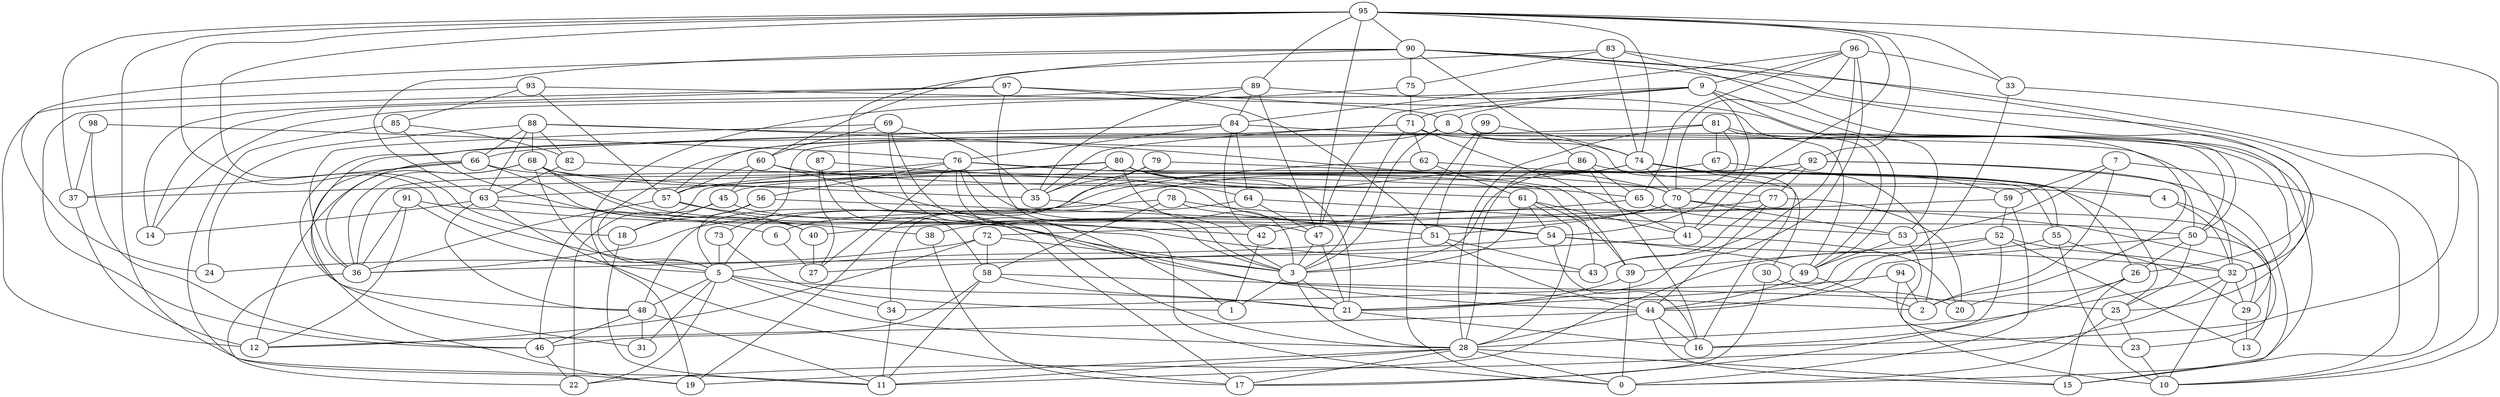 digraph GG_graph {

subgraph G_graph {
edge [color = black]
"88" -> "24" [dir = none]
"88" -> "63" [dir = none]
"88" -> "82" [dir = none]
"88" -> "32" [dir = none]
"88" -> "68" [dir = none]
"88" -> "66" [dir = none]
"88" -> "39" [dir = none]
"80" -> "37" [dir = none]
"80" -> "21" [dir = none]
"80" -> "70" [dir = none]
"80" -> "63" [dir = none]
"80" -> "36" [dir = none]
"80" -> "55" [dir = none]
"80" -> "77" [dir = none]
"80" -> "3" [dir = none]
"80" -> "35" [dir = none]
"79" -> "19" [dir = none]
"79" -> "35" [dir = none]
"79" -> "70" [dir = none]
"56" -> "54" [dir = none]
"56" -> "5" [dir = none]
"56" -> "18" [dir = none]
"73" -> "1" [dir = none]
"73" -> "5" [dir = none]
"40" -> "27" [dir = none]
"85" -> "82" [dir = none]
"85" -> "6" [dir = none]
"85" -> "11" [dir = none]
"9" -> "71" [dir = none]
"9" -> "14" [dir = none]
"9" -> "26" [dir = none]
"9" -> "53" [dir = none]
"9" -> "47" [dir = none]
"9" -> "8" [dir = none]
"9" -> "54" [dir = none]
"18" -> "11" [dir = none]
"36" -> "22" [dir = none]
"63" -> "38" [dir = none]
"63" -> "17" [dir = none]
"63" -> "48" [dir = none]
"63" -> "14" [dir = none]
"82" -> "65" [dir = none]
"82" -> "63" [dir = none]
"4" -> "32" [dir = none]
"4" -> "29" [dir = none]
"60" -> "57" [dir = none]
"60" -> "44" [dir = none]
"60" -> "45" [dir = none]
"60" -> "4" [dir = none]
"87" -> "58" [dir = none]
"87" -> "61" [dir = none]
"87" -> "27" [dir = none]
"33" -> "16" [dir = none]
"6" -> "27" [dir = none]
"23" -> "10" [dir = none]
"90" -> "24" [dir = none]
"90" -> "75" [dir = none]
"90" -> "17" [dir = none]
"90" -> "25" [dir = none]
"90" -> "15" [dir = none]
"90" -> "63" [dir = none]
"90" -> "10" [dir = none]
"90" -> "86" [dir = none]
"28" -> "17" [dir = none]
"28" -> "11" [dir = none]
"28" -> "19" [dir = none]
"28" -> "15" [dir = none]
"28" -> "0" [dir = none]
"91" -> "36" [dir = none]
"91" -> "54" [dir = none]
"91" -> "5" [dir = none]
"91" -> "12" [dir = none]
"72" -> "58" [dir = none]
"72" -> "3" [dir = none]
"72" -> "12" [dir = none]
"72" -> "24" [dir = none]
"25" -> "23" [dir = none]
"25" -> "0" [dir = none]
"29" -> "13" [dir = none]
"99" -> "74" [dir = none]
"99" -> "0" [dir = none]
"99" -> "51" [dir = none]
"97" -> "14" [dir = none]
"97" -> "3" [dir = none]
"97" -> "51" [dir = none]
"97" -> "8" [dir = none]
"97" -> "46" [dir = none]
"51" -> "43" [dir = none]
"51" -> "44" [dir = none]
"51" -> "5" [dir = none]
"98" -> "37" [dir = none]
"98" -> "76" [dir = none]
"98" -> "46" [dir = none]
"89" -> "47" [dir = none]
"89" -> "14" [dir = none]
"89" -> "50" [dir = none]
"89" -> "84" [dir = none]
"89" -> "35" [dir = none]
"69" -> "35" [dir = none]
"69" -> "28" [dir = none]
"69" -> "60" [dir = none]
"69" -> "1" [dir = none]
"69" -> "36" [dir = none]
"95" -> "10" [dir = none]
"95" -> "18" [dir = none]
"95" -> "5" [dir = none]
"95" -> "47" [dir = none]
"95" -> "37" [dir = none]
"95" -> "89" [dir = none]
"95" -> "92" [dir = none]
"95" -> "90" [dir = none]
"95" -> "41" [dir = none]
"95" -> "74" [dir = none]
"95" -> "33" [dir = none]
"95" -> "19" [dir = none]
"81" -> "70" [dir = none]
"81" -> "2" [dir = none]
"81" -> "67" [dir = none]
"81" -> "31" [dir = none]
"81" -> "28" [dir = none]
"81" -> "49" [dir = none]
"53" -> "10" [dir = none]
"53" -> "49" [dir = none]
"54" -> "16" [dir = none]
"54" -> "36" [dir = none]
"54" -> "49" [dir = none]
"54" -> "32" [dir = none]
"83" -> "60" [dir = none]
"83" -> "74" [dir = none]
"83" -> "75" [dir = none]
"83" -> "50" [dir = none]
"83" -> "32" [dir = none]
"5" -> "34" [dir = none]
"5" -> "31" [dir = none]
"5" -> "28" [dir = none]
"5" -> "48" [dir = none]
"5" -> "21" [dir = none]
"5" -> "22" [dir = none]
"75" -> "19" [dir = none]
"75" -> "71" [dir = none]
"65" -> "40" [dir = none]
"65" -> "50" [dir = none]
"7" -> "2" [dir = none]
"7" -> "53" [dir = none]
"7" -> "10" [dir = none]
"7" -> "59" [dir = none]
"94" -> "34" [dir = none]
"94" -> "23" [dir = none]
"94" -> "2" [dir = none]
"47" -> "3" [dir = none]
"47" -> "21" [dir = none]
"96" -> "65" [dir = none]
"96" -> "70" [dir = none]
"96" -> "9" [dir = none]
"96" -> "33" [dir = none]
"96" -> "84" [dir = none]
"96" -> "21" [dir = none]
"92" -> "41" [dir = none]
"92" -> "45" [dir = none]
"92" -> "46" [dir = none]
"92" -> "15" [dir = none]
"92" -> "50" [dir = none]
"92" -> "77" [dir = none]
"71" -> "35" [dir = none]
"71" -> "62" [dir = none]
"71" -> "0" [dir = none]
"71" -> "3" [dir = none]
"71" -> "41" [dir = none]
"67" -> "59" [dir = none]
"67" -> "3" [dir = none]
"50" -> "26" [dir = none]
"50" -> "13" [dir = none]
"50" -> "44" [dir = none]
"50" -> "25" [dir = none]
"59" -> "42" [dir = none]
"59" -> "0" [dir = none]
"59" -> "52" [dir = none]
"77" -> "44" [dir = none]
"77" -> "72" [dir = none]
"77" -> "20" [dir = none]
"77" -> "43" [dir = none]
"93" -> "57" [dir = none]
"93" -> "85" [dir = none]
"93" -> "12" [dir = none]
"93" -> "49" [dir = none]
"78" -> "29" [dir = none]
"78" -> "36" [dir = none]
"78" -> "51" [dir = none]
"78" -> "58" [dir = none]
"76" -> "55" [dir = none]
"76" -> "3" [dir = none]
"76" -> "0" [dir = none]
"76" -> "56" [dir = none]
"76" -> "27" [dir = none]
"76" -> "43" [dir = none]
"76" -> "47" [dir = none]
"76" -> "57" [dir = none]
"37" -> "12" [dir = none]
"46" -> "22" [dir = none]
"49" -> "2" [dir = none]
"49" -> "44" [dir = none]
"42" -> "1" [dir = none]
"45" -> "18" [dir = none]
"45" -> "22" [dir = none]
"45" -> "43" [dir = none]
"57" -> "36" [dir = none]
"57" -> "2" [dir = none]
"57" -> "40" [dir = none]
"39" -> "0" [dir = none]
"39" -> "21" [dir = none]
"30" -> "20" [dir = none]
"30" -> "17" [dir = none]
"58" -> "25" [dir = none]
"58" -> "46" [dir = none]
"58" -> "11" [dir = none]
"58" -> "21" [dir = none]
"84" -> "64" [dir = none]
"84" -> "32" [dir = none]
"84" -> "76" [dir = none]
"84" -> "66" [dir = none]
"84" -> "48" [dir = none]
"84" -> "42" [dir = none]
"86" -> "16" [dir = none]
"86" -> "4" [dir = none]
"86" -> "65" [dir = none]
"86" -> "28" [dir = none]
"68" -> "40" [dir = none]
"68" -> "64" [dir = none]
"68" -> "42" [dir = none]
"68" -> "12" [dir = none]
"68" -> "5" [dir = none]
"68" -> "36" [dir = none]
"68" -> "35" [dir = none]
"41" -> "20" [dir = none]
"41" -> "27" [dir = none]
"55" -> "32" [dir = none]
"55" -> "11" [dir = none]
"55" -> "10" [dir = none]
"3" -> "21" [dir = none]
"3" -> "1" [dir = none]
"3" -> "28" [dir = none]
"62" -> "61" [dir = none]
"62" -> "25" [dir = none]
"62" -> "5" [dir = none]
"8" -> "30" [dir = none]
"8" -> "74" [dir = none]
"8" -> "5" [dir = none]
"8" -> "3" [dir = none]
"8" -> "73" [dir = none]
"8" -> "49" [dir = none]
"35" -> "3" [dir = none]
"44" -> "16" [dir = none]
"44" -> "15" [dir = none]
"44" -> "12" [dir = none]
"44" -> "28" [dir = none]
"64" -> "6" [dir = none]
"64" -> "47" [dir = none]
"64" -> "53" [dir = none]
"38" -> "17" [dir = none]
"61" -> "54" [dir = none]
"61" -> "39" [dir = none]
"61" -> "41" [dir = none]
"61" -> "28" [dir = none]
"61" -> "3" [dir = none]
"48" -> "31" [dir = none]
"48" -> "46" [dir = none]
"48" -> "11" [dir = none]
"26" -> "20" [dir = none]
"26" -> "17" [dir = none]
"26" -> "15" [dir = none]
"21" -> "16" [dir = none]
"70" -> "23" [dir = none]
"70" -> "38" [dir = none]
"70" -> "51" [dir = none]
"70" -> "53" [dir = none]
"70" -> "41" [dir = none]
"66" -> "54" [dir = none]
"66" -> "19" [dir = none]
"66" -> "37" [dir = none]
"66" -> "3" [dir = none]
"66" -> "36" [dir = none]
"52" -> "13" [dir = none]
"52" -> "29" [dir = none]
"52" -> "16" [dir = none]
"52" -> "44" [dir = none]
"52" -> "39" [dir = none]
"32" -> "22" [dir = none]
"32" -> "28" [dir = none]
"32" -> "10" [dir = none]
"32" -> "29" [dir = none]
"34" -> "11" [dir = none]
"74" -> "16" [dir = none]
"74" -> "2" [dir = none]
"74" -> "26" [dir = none]
"74" -> "48" [dir = none]
"74" -> "70" [dir = none]
"74" -> "34" [dir = none]
"33" -> "21" [dir = none]
"96" -> "43" [dir = none]
"71" -> "57" [dir = none]
}

}
